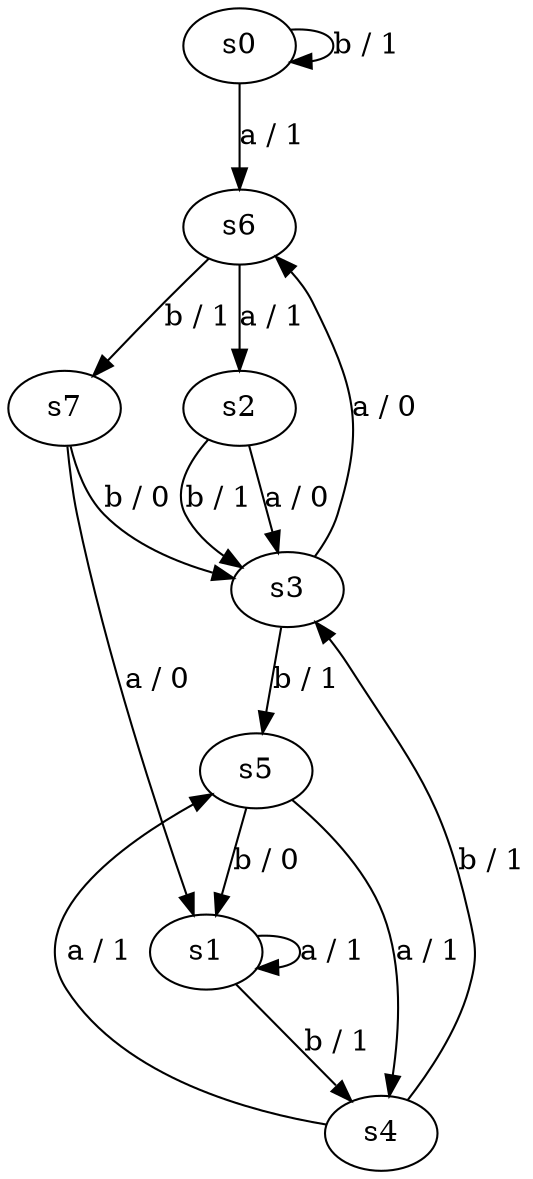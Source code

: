 digraph distinguishable {
	s0 -> s6 [label="a / 1"];
	s1 -> s1 [label="a / 1"];
	s2 -> s3 [label="a / 0"];
	s3 -> s6 [label="a / 0"];
	s4 -> s5 [label="a / 1"];
	s5 -> s4 [label="a / 1"];
	s6 -> s2 [label="a / 1"];
	s7 -> s1 [label="a / 0"];

	s0 -> s0 [label="b / 1"];
	s1 -> s4 [label="b / 1"];
	s2 -> s3 [label="b / 1"];
	s3 -> s5 [label="b / 1"];
	s4 -> s3 [label="b / 1"];
	s5 -> s1 [label="b / 0"];
	s6 -> s7 [label="b / 1"];
	s7 -> s3 [label="b / 0"];
}